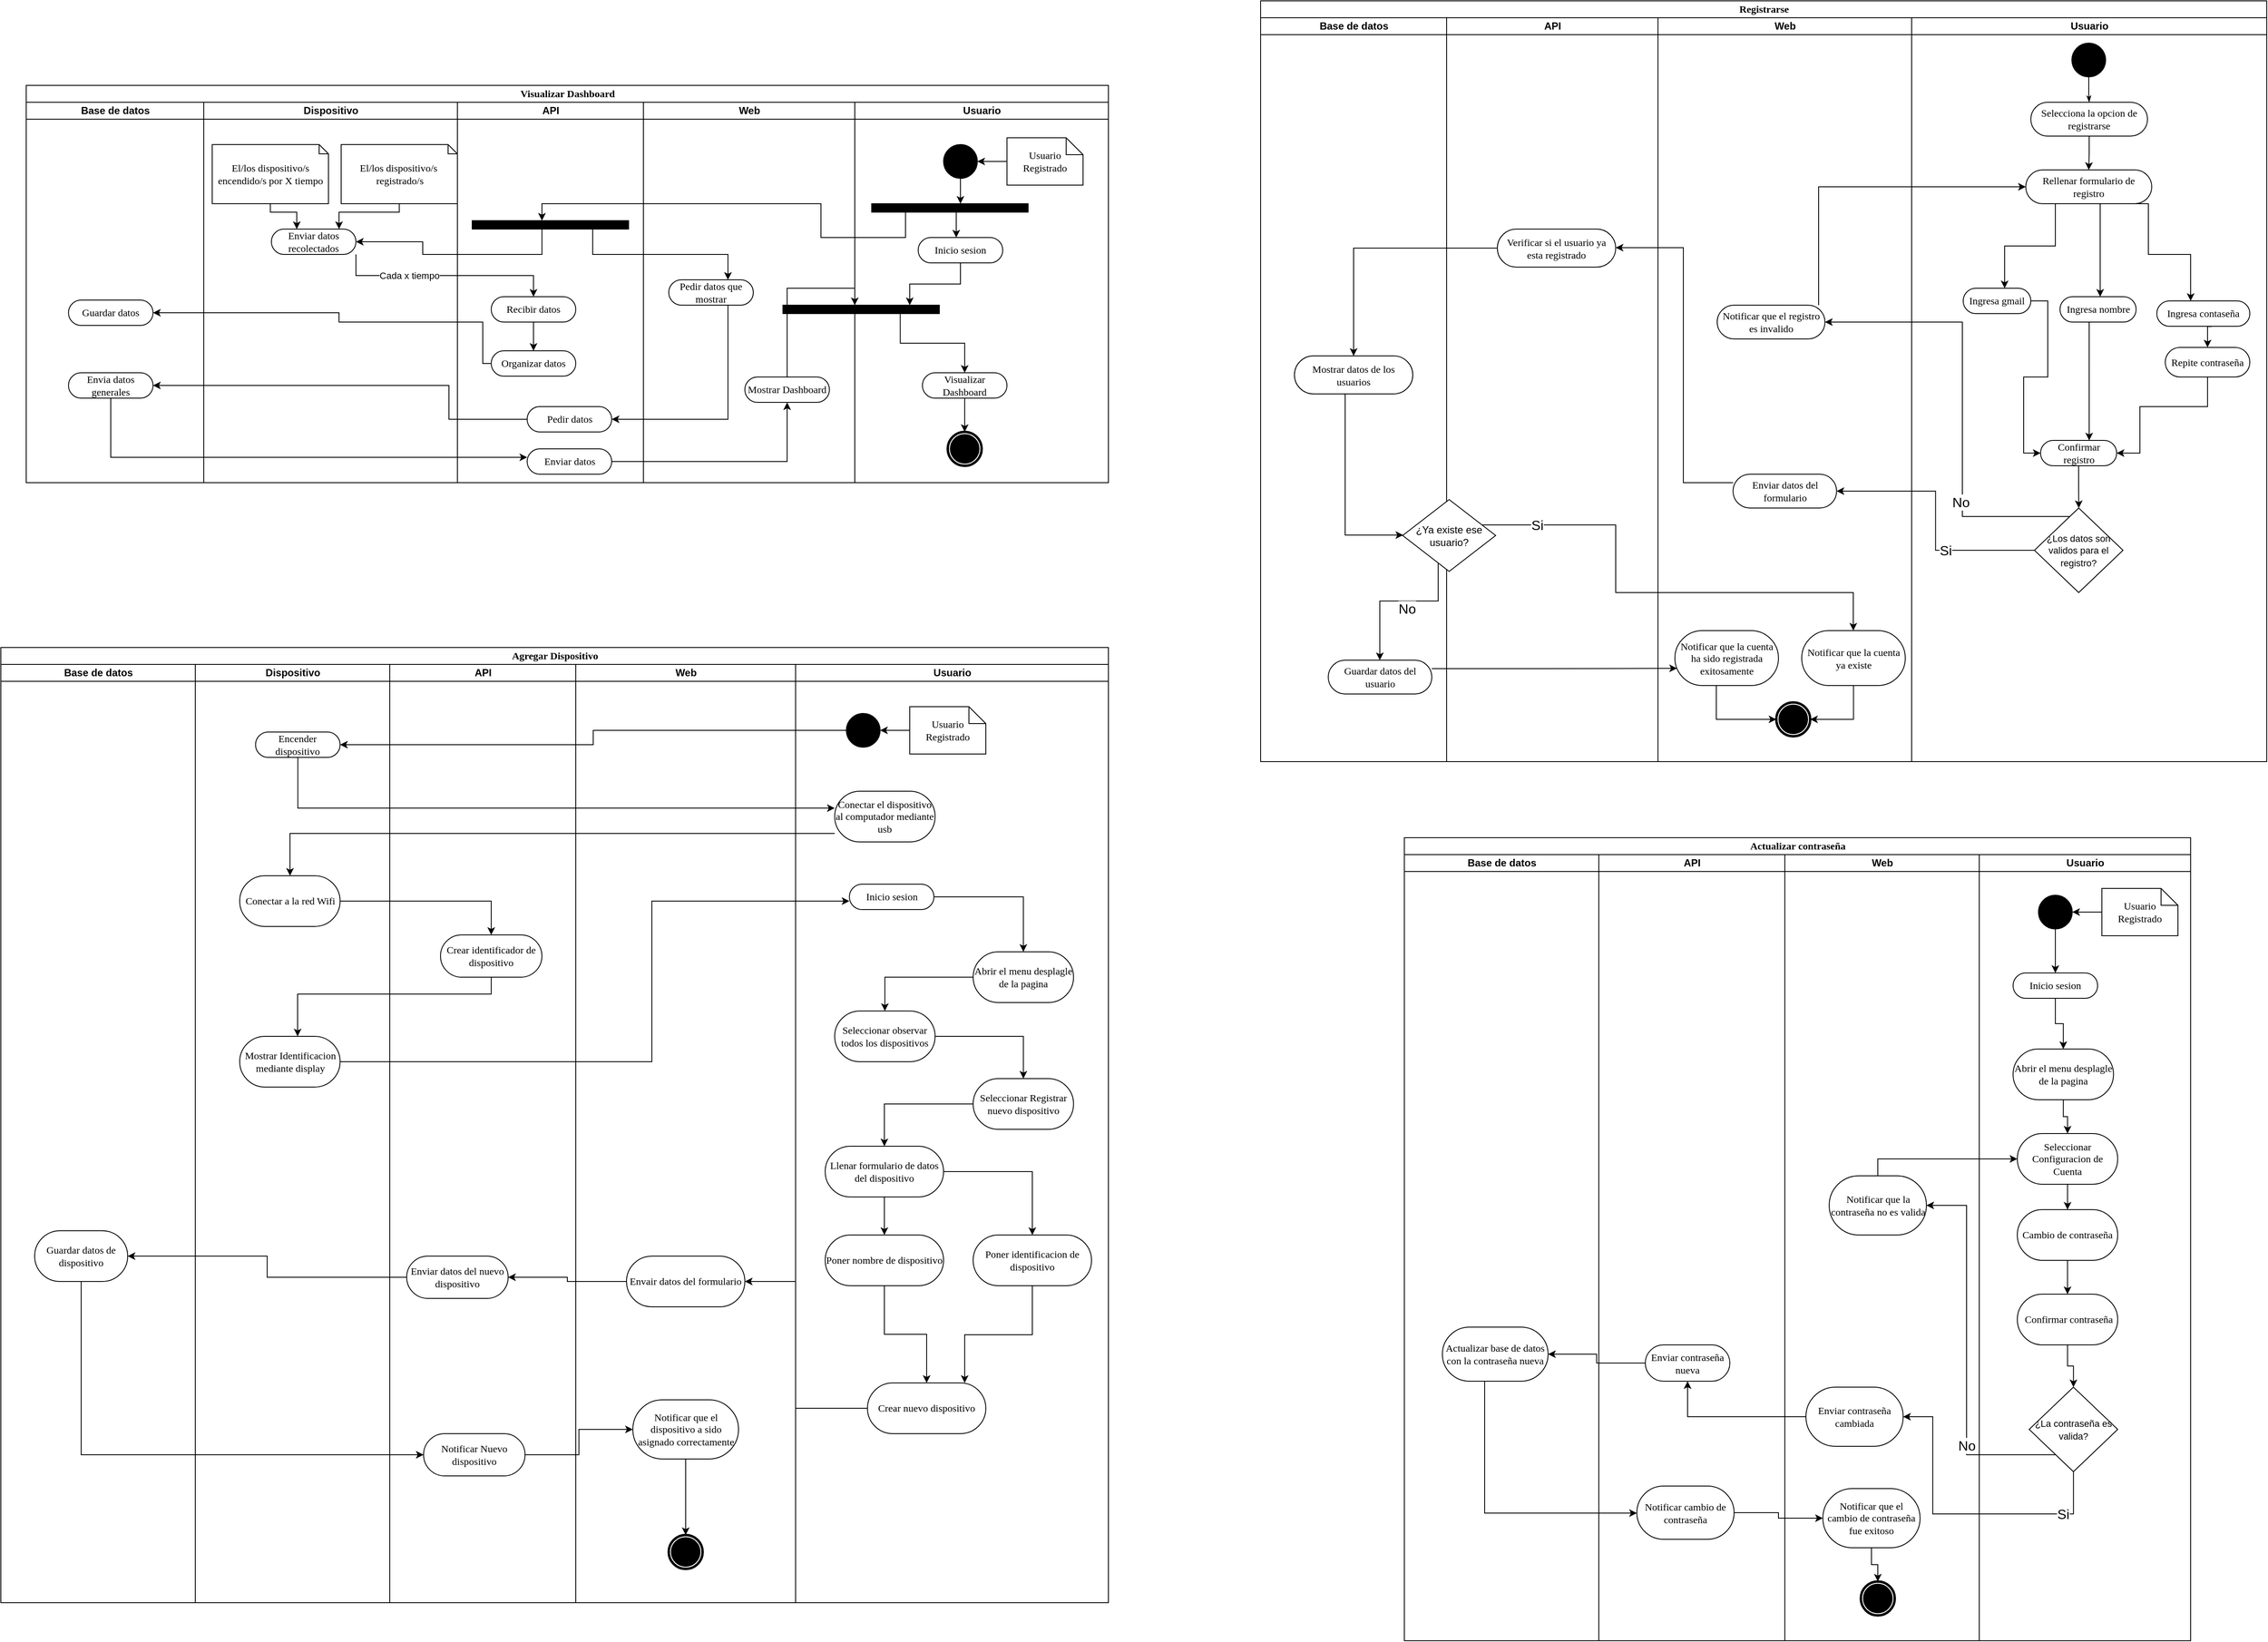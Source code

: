 <mxfile version="24.7.17">
  <diagram name="Page-1" id="0783ab3e-0a74-02c8-0abd-f7b4e66b4bec">
    <mxGraphModel dx="4370" dy="2032" grid="1" gridSize="10" guides="1" tooltips="1" connect="1" arrows="1" fold="1" page="1" pageScale="1" pageWidth="850" pageHeight="1100" background="none" math="0" shadow="0">
      <root>
        <mxCell id="0" />
        <mxCell id="1" parent="0" />
        <mxCell id="1c1d494c118603dd-1" value="Registrarse" style="swimlane;html=1;childLayout=stackLayout;startSize=20;rounded=0;shadow=0;comic=0;labelBackgroundColor=none;strokeWidth=1;fontFamily=Verdana;fontSize=12;align=center;" parent="1" vertex="1">
          <mxGeometry x="1090" y="60" width="1190" height="900" as="geometry" />
        </mxCell>
        <mxCell id="1c1d494c118603dd-3" value="Base de datos" style="swimlane;html=1;startSize=20;" parent="1c1d494c118603dd-1" vertex="1">
          <mxGeometry y="20" width="220" height="880" as="geometry" />
        </mxCell>
        <mxCell id="29qD2QvMl3Nega16LxBb-253" value="Mostrar datos de los usuarios" style="rounded=1;whiteSpace=wrap;html=1;shadow=0;comic=0;labelBackgroundColor=none;strokeWidth=1;fontFamily=Verdana;fontSize=12;align=center;arcSize=50;" parent="1c1d494c118603dd-3" vertex="1">
          <mxGeometry x="40" y="400" width="140" height="45" as="geometry" />
        </mxCell>
        <mxCell id="29qD2QvMl3Nega16LxBb-246" value="Guardar datos del usuario" style="rounded=1;whiteSpace=wrap;html=1;shadow=0;comic=0;labelBackgroundColor=none;strokeWidth=1;fontFamily=Verdana;fontSize=12;align=center;arcSize=50;" parent="1c1d494c118603dd-3" vertex="1">
          <mxGeometry x="80" y="760" width="122.5" height="40" as="geometry" />
        </mxCell>
        <mxCell id="1c1d494c118603dd-4" value="API" style="swimlane;html=1;startSize=20;" parent="1c1d494c118603dd-1" vertex="1">
          <mxGeometry x="220" y="20" width="250" height="880" as="geometry" />
        </mxCell>
        <mxCell id="29qD2QvMl3Nega16LxBb-251" value="Verificar si el usuario ya esta registrado" style="rounded=1;whiteSpace=wrap;html=1;shadow=0;comic=0;labelBackgroundColor=none;strokeWidth=1;fontFamily=Verdana;fontSize=12;align=center;arcSize=50;" parent="1c1d494c118603dd-4" vertex="1">
          <mxGeometry x="60" y="250" width="140" height="45" as="geometry" />
        </mxCell>
        <mxCell id="7HKzWQ70H74Iaa0e3sF2-1" value="Web" style="swimlane;html=1;startSize=20;" parent="1c1d494c118603dd-1" vertex="1">
          <mxGeometry x="470" y="20" width="300" height="880" as="geometry" />
        </mxCell>
        <mxCell id="29qD2QvMl3Nega16LxBb-219" value="Notificar que el registro es invalido" style="rounded=1;whiteSpace=wrap;html=1;shadow=0;comic=0;labelBackgroundColor=none;strokeWidth=1;fontFamily=Verdana;fontSize=12;align=center;arcSize=50;" parent="7HKzWQ70H74Iaa0e3sF2-1" vertex="1">
          <mxGeometry x="70" y="340" width="127.5" height="40" as="geometry" />
        </mxCell>
        <mxCell id="29qD2QvMl3Nega16LxBb-279" style="edgeStyle=orthogonalEdgeStyle;rounded=0;orthogonalLoop=1;jettySize=auto;html=1;" parent="7HKzWQ70H74Iaa0e3sF2-1" source="29qD2QvMl3Nega16LxBb-249" target="60571a20871a0731-5" edge="1">
          <mxGeometry relative="1" as="geometry">
            <Array as="points">
              <mxPoint x="69" y="830" />
            </Array>
          </mxGeometry>
        </mxCell>
        <mxCell id="29qD2QvMl3Nega16LxBb-249" value="Notificar que la cuenta ha sido registrada exitosamente" style="rounded=1;whiteSpace=wrap;html=1;shadow=0;comic=0;labelBackgroundColor=none;strokeWidth=1;fontFamily=Verdana;fontSize=12;align=center;arcSize=50;" parent="7HKzWQ70H74Iaa0e3sF2-1" vertex="1">
          <mxGeometry x="20" y="725" width="122.5" height="65" as="geometry" />
        </mxCell>
        <mxCell id="60571a20871a0731-5" value="" style="shape=mxgraph.bpmn.shape;html=1;verticalLabelPosition=bottom;labelBackgroundColor=#ffffff;verticalAlign=top;perimeter=ellipsePerimeter;outline=end;symbol=terminate;rounded=0;shadow=0;comic=0;strokeWidth=1;fontFamily=Verdana;fontSize=12;align=center;" parent="7HKzWQ70H74Iaa0e3sF2-1" vertex="1">
          <mxGeometry x="140" y="810" width="40" height="40" as="geometry" />
        </mxCell>
        <mxCell id="29qD2QvMl3Nega16LxBb-274" style="edgeStyle=orthogonalEdgeStyle;rounded=0;orthogonalLoop=1;jettySize=auto;html=1;entryX=1;entryY=0.5;entryDx=0;entryDy=0;" parent="7HKzWQ70H74Iaa0e3sF2-1" source="29qD2QvMl3Nega16LxBb-254" target="60571a20871a0731-5" edge="1">
          <mxGeometry relative="1" as="geometry" />
        </mxCell>
        <mxCell id="29qD2QvMl3Nega16LxBb-254" value="Notificar que la cuenta ya existe" style="rounded=1;whiteSpace=wrap;html=1;shadow=0;comic=0;labelBackgroundColor=none;strokeWidth=1;fontFamily=Verdana;fontSize=12;align=center;arcSize=50;" parent="7HKzWQ70H74Iaa0e3sF2-1" vertex="1">
          <mxGeometry x="170" y="725" width="122.5" height="65" as="geometry" />
        </mxCell>
        <mxCell id="29qD2QvMl3Nega16LxBb-245" value="Enviar datos del formulario" style="rounded=1;whiteSpace=wrap;html=1;shadow=0;comic=0;labelBackgroundColor=none;strokeWidth=1;fontFamily=Verdana;fontSize=12;align=center;arcSize=50;" parent="7HKzWQ70H74Iaa0e3sF2-1" vertex="1">
          <mxGeometry x="88.75" y="540" width="122.5" height="40" as="geometry" />
        </mxCell>
        <mxCell id="7HKzWQ70H74Iaa0e3sF2-30" value="Usuario" style="swimlane;html=1;startSize=20;" parent="1c1d494c118603dd-1" vertex="1">
          <mxGeometry x="770" y="20" width="420" height="880" as="geometry">
            <mxRectangle x="750" y="20" width="40" height="630" as="alternateBounds" />
          </mxGeometry>
        </mxCell>
        <mxCell id="7HKzWQ70H74Iaa0e3sF2-31" style="edgeStyle=orthogonalEdgeStyle;rounded=0;html=1;labelBackgroundColor=none;startArrow=none;startFill=0;startSize=5;endArrow=classicThin;endFill=1;endSize=5;jettySize=auto;orthogonalLoop=1;strokeWidth=1;fontFamily=Verdana;fontSize=12" parent="7HKzWQ70H74Iaa0e3sF2-30" source="7HKzWQ70H74Iaa0e3sF2-32" target="7HKzWQ70H74Iaa0e3sF2-33" edge="1">
          <mxGeometry relative="1" as="geometry" />
        </mxCell>
        <mxCell id="7HKzWQ70H74Iaa0e3sF2-32" value="" style="ellipse;whiteSpace=wrap;html=1;rounded=0;shadow=0;comic=0;labelBackgroundColor=none;strokeWidth=1;fillColor=#000000;fontFamily=Verdana;fontSize=12;align=center;" parent="7HKzWQ70H74Iaa0e3sF2-30" vertex="1">
          <mxGeometry x="189.5" y="30" width="40" height="40" as="geometry" />
        </mxCell>
        <mxCell id="29qD2QvMl3Nega16LxBb-248" style="edgeStyle=orthogonalEdgeStyle;rounded=0;orthogonalLoop=1;jettySize=auto;html=1;" parent="7HKzWQ70H74Iaa0e3sF2-30" source="7HKzWQ70H74Iaa0e3sF2-33" target="29qD2QvMl3Nega16LxBb-247" edge="1">
          <mxGeometry relative="1" as="geometry" />
        </mxCell>
        <mxCell id="7HKzWQ70H74Iaa0e3sF2-33" value="Selecciona la opcion de registrarse" style="rounded=1;whiteSpace=wrap;html=1;shadow=0;comic=0;labelBackgroundColor=none;strokeWidth=1;fontFamily=Verdana;fontSize=12;align=center;arcSize=50;" parent="7HKzWQ70H74Iaa0e3sF2-30" vertex="1">
          <mxGeometry x="141" y="100" width="138" height="40" as="geometry" />
        </mxCell>
        <mxCell id="29qD2QvMl3Nega16LxBb-260" style="edgeStyle=orthogonalEdgeStyle;rounded=0;orthogonalLoop=1;jettySize=auto;html=1;entryX=0;entryY=0.5;entryDx=0;entryDy=0;" parent="7HKzWQ70H74Iaa0e3sF2-30" source="29qD2QvMl3Nega16LxBb-217" target="29qD2QvMl3Nega16LxBb-250" edge="1">
          <mxGeometry relative="1" as="geometry">
            <mxPoint x="151.25" y="460" as="targetPoint" />
          </mxGeometry>
        </mxCell>
        <mxCell id="29qD2QvMl3Nega16LxBb-217" value="Ingresa gmail" style="rounded=1;whiteSpace=wrap;html=1;shadow=0;comic=0;labelBackgroundColor=none;strokeWidth=1;fontFamily=Verdana;fontSize=12;align=center;arcSize=50;" parent="7HKzWQ70H74Iaa0e3sF2-30" vertex="1">
          <mxGeometry x="61" y="320" width="80" height="30" as="geometry" />
        </mxCell>
        <mxCell id="29qD2QvMl3Nega16LxBb-233" style="edgeStyle=orthogonalEdgeStyle;rounded=0;orthogonalLoop=1;jettySize=auto;html=1;exitX=0.573;exitY=0.98;exitDx=0;exitDy=0;exitPerimeter=0;" parent="7HKzWQ70H74Iaa0e3sF2-30" source="29qD2QvMl3Nega16LxBb-247" target="29qD2QvMl3Nega16LxBb-228" edge="1">
          <mxGeometry relative="1" as="geometry">
            <Array as="points">
              <mxPoint x="223" y="219" />
            </Array>
            <mxPoint x="223.053" y="270" as="sourcePoint" />
          </mxGeometry>
        </mxCell>
        <mxCell id="29qD2QvMl3Nega16LxBb-235" style="edgeStyle=orthogonalEdgeStyle;rounded=0;orthogonalLoop=1;jettySize=auto;html=1;exitX=0.75;exitY=1;exitDx=0;exitDy=0;" parent="7HKzWQ70H74Iaa0e3sF2-30" source="29qD2QvMl3Nega16LxBb-247" target="29qD2QvMl3Nega16LxBb-229" edge="1">
          <mxGeometry relative="1" as="geometry">
            <mxPoint x="373.0" y="390" as="targetPoint" />
            <Array as="points">
              <mxPoint x="280" y="220" />
              <mxPoint x="280" y="280" />
              <mxPoint x="330" y="280" />
            </Array>
            <mxPoint x="300" y="270" as="sourcePoint" />
          </mxGeometry>
        </mxCell>
        <mxCell id="29qD2QvMl3Nega16LxBb-238" style="edgeStyle=orthogonalEdgeStyle;rounded=0;orthogonalLoop=1;jettySize=auto;html=1;exitX=0.25;exitY=1;exitDx=0;exitDy=0;" parent="7HKzWQ70H74Iaa0e3sF2-30" source="29qD2QvMl3Nega16LxBb-247" target="29qD2QvMl3Nega16LxBb-217" edge="1">
          <mxGeometry relative="1" as="geometry">
            <mxPoint x="80" y="380" as="targetPoint" />
            <Array as="points">
              <mxPoint x="170" y="220" />
              <mxPoint x="170" y="270" />
              <mxPoint x="110" y="270" />
            </Array>
            <mxPoint x="140" y="270" as="sourcePoint" />
          </mxGeometry>
        </mxCell>
        <mxCell id="29qD2QvMl3Nega16LxBb-228" value="Ingresa nombre" style="rounded=1;whiteSpace=wrap;html=1;shadow=0;comic=0;labelBackgroundColor=none;strokeWidth=1;fontFamily=Verdana;fontSize=12;align=center;arcSize=50;" parent="7HKzWQ70H74Iaa0e3sF2-30" vertex="1">
          <mxGeometry x="175.5" y="330" width="90" height="30" as="geometry" />
        </mxCell>
        <mxCell id="29qD2QvMl3Nega16LxBb-236" style="edgeStyle=orthogonalEdgeStyle;rounded=0;orthogonalLoop=1;jettySize=auto;html=1;exitX=0.59;exitY=1.01;exitDx=0;exitDy=0;exitPerimeter=0;" parent="7HKzWQ70H74Iaa0e3sF2-30" source="29qD2QvMl3Nega16LxBb-229" target="29qD2QvMl3Nega16LxBb-232" edge="1">
          <mxGeometry relative="1" as="geometry">
            <mxPoint x="386" y="413" as="sourcePoint" />
            <Array as="points">
              <mxPoint x="350" y="365" />
            </Array>
          </mxGeometry>
        </mxCell>
        <mxCell id="29qD2QvMl3Nega16LxBb-229" value="Ingresa contaseña" style="rounded=1;whiteSpace=wrap;html=1;shadow=0;comic=0;labelBackgroundColor=none;strokeWidth=1;fontFamily=Verdana;fontSize=12;align=center;arcSize=50;" parent="7HKzWQ70H74Iaa0e3sF2-30" vertex="1">
          <mxGeometry x="290" y="335" width="110" height="30" as="geometry" />
        </mxCell>
        <mxCell id="29qD2QvMl3Nega16LxBb-232" value="Repite contraseña" style="rounded=1;whiteSpace=wrap;html=1;shadow=0;comic=0;labelBackgroundColor=none;strokeWidth=1;fontFamily=Verdana;fontSize=12;align=center;arcSize=50;" parent="7HKzWQ70H74Iaa0e3sF2-30" vertex="1">
          <mxGeometry x="300" y="390" width="100" height="35" as="geometry" />
        </mxCell>
        <mxCell id="29qD2QvMl3Nega16LxBb-247" value="Rellenar formulario de registro" style="rounded=1;whiteSpace=wrap;html=1;shadow=0;comic=0;labelBackgroundColor=none;strokeWidth=1;fontFamily=Verdana;fontSize=12;align=center;arcSize=50;" parent="7HKzWQ70H74Iaa0e3sF2-30" vertex="1">
          <mxGeometry x="135" y="180" width="149" height="40" as="geometry" />
        </mxCell>
        <mxCell id="29qD2QvMl3Nega16LxBb-262" style="edgeStyle=orthogonalEdgeStyle;rounded=0;orthogonalLoop=1;jettySize=auto;html=1;" parent="7HKzWQ70H74Iaa0e3sF2-30" source="29qD2QvMl3Nega16LxBb-250" target="29qD2QvMl3Nega16LxBb-256" edge="1">
          <mxGeometry relative="1" as="geometry" />
        </mxCell>
        <mxCell id="29qD2QvMl3Nega16LxBb-250" value="Confirmar registro" style="rounded=1;whiteSpace=wrap;html=1;shadow=0;comic=0;labelBackgroundColor=none;strokeWidth=1;fontFamily=Verdana;fontSize=12;align=center;arcSize=50;" parent="7HKzWQ70H74Iaa0e3sF2-30" vertex="1">
          <mxGeometry x="152.5" y="500" width="90" height="30" as="geometry" />
        </mxCell>
        <mxCell id="29qD2QvMl3Nega16LxBb-256" value="&lt;font style=&quot;font-size: 11px;&quot;&gt;¿Los datos son validos para el registro?&lt;/font&gt;" style="rhombus;whiteSpace=wrap;html=1;align=center;" parent="7HKzWQ70H74Iaa0e3sF2-30" vertex="1">
          <mxGeometry x="145.25" y="580" width="104.75" height="100" as="geometry" />
        </mxCell>
        <mxCell id="29qD2QvMl3Nega16LxBb-258" style="edgeStyle=orthogonalEdgeStyle;rounded=0;orthogonalLoop=1;jettySize=auto;html=1;entryX=0.639;entryY=0;entryDx=0;entryDy=0;entryPerimeter=0;" parent="7HKzWQ70H74Iaa0e3sF2-30" source="29qD2QvMl3Nega16LxBb-228" target="29qD2QvMl3Nega16LxBb-250" edge="1">
          <mxGeometry relative="1" as="geometry">
            <mxPoint x="220.526" y="460" as="targetPoint" />
            <Array as="points">
              <mxPoint x="210" y="390" />
              <mxPoint x="210" y="390" />
            </Array>
          </mxGeometry>
        </mxCell>
        <mxCell id="29qD2QvMl3Nega16LxBb-259" style="edgeStyle=orthogonalEdgeStyle;rounded=0;orthogonalLoop=1;jettySize=auto;html=1;entryX=1;entryY=0.5;entryDx=0;entryDy=0;" parent="7HKzWQ70H74Iaa0e3sF2-30" source="29qD2QvMl3Nega16LxBb-232" target="29qD2QvMl3Nega16LxBb-250" edge="1">
          <mxGeometry relative="1" as="geometry">
            <Array as="points">
              <mxPoint x="350" y="460" />
              <mxPoint x="270" y="460" />
              <mxPoint x="270" y="515" />
            </Array>
            <mxPoint x="270" y="460" as="targetPoint" />
          </mxGeometry>
        </mxCell>
        <mxCell id="29qD2QvMl3Nega16LxBb-263" style="edgeStyle=orthogonalEdgeStyle;rounded=0;orthogonalLoop=1;jettySize=auto;html=1;entryX=1;entryY=0.5;entryDx=0;entryDy=0;" parent="1c1d494c118603dd-1" source="29qD2QvMl3Nega16LxBb-256" target="29qD2QvMl3Nega16LxBb-219" edge="1">
          <mxGeometry relative="1" as="geometry">
            <Array as="points">
              <mxPoint x="830" y="610" />
              <mxPoint x="830" y="380" />
            </Array>
          </mxGeometry>
        </mxCell>
        <mxCell id="1MVDxf54JgNe-HN3kASA-36" value="&lt;font style=&quot;font-size: 16px;&quot;&gt;No&lt;/font&gt;" style="edgeLabel;html=1;align=center;verticalAlign=middle;resizable=0;points=[];" parent="29qD2QvMl3Nega16LxBb-263" vertex="1" connectable="0">
          <mxGeometry x="-0.444" y="2" relative="1" as="geometry">
            <mxPoint as="offset" />
          </mxGeometry>
        </mxCell>
        <mxCell id="29qD2QvMl3Nega16LxBb-264" style="edgeStyle=orthogonalEdgeStyle;rounded=0;orthogonalLoop=1;jettySize=auto;html=1;" parent="1c1d494c118603dd-1" source="29qD2QvMl3Nega16LxBb-219" target="29qD2QvMl3Nega16LxBb-247" edge="1">
          <mxGeometry relative="1" as="geometry">
            <Array as="points">
              <mxPoint x="660" y="220" />
            </Array>
          </mxGeometry>
        </mxCell>
        <mxCell id="29qD2QvMl3Nega16LxBb-266" style="edgeStyle=orthogonalEdgeStyle;rounded=0;orthogonalLoop=1;jettySize=auto;html=1;" parent="1c1d494c118603dd-1" source="29qD2QvMl3Nega16LxBb-256" target="29qD2QvMl3Nega16LxBb-245" edge="1">
          <mxGeometry relative="1" as="geometry" />
        </mxCell>
        <mxCell id="29qD2QvMl3Nega16LxBb-267" value="&lt;font style=&quot;font-size: 16px;&quot;&gt;Si&lt;/font&gt;" style="edgeLabel;html=1;align=center;verticalAlign=middle;resizable=0;points=[];" parent="29qD2QvMl3Nega16LxBb-266" vertex="1" connectable="0">
          <mxGeometry x="-0.34" y="5" relative="1" as="geometry">
            <mxPoint x="-5" y="-5" as="offset" />
          </mxGeometry>
        </mxCell>
        <mxCell id="29qD2QvMl3Nega16LxBb-268" style="edgeStyle=orthogonalEdgeStyle;rounded=0;orthogonalLoop=1;jettySize=auto;html=1;" parent="1c1d494c118603dd-1" source="29qD2QvMl3Nega16LxBb-245" target="29qD2QvMl3Nega16LxBb-251" edge="1">
          <mxGeometry relative="1" as="geometry">
            <Array as="points">
              <mxPoint x="500" y="570" />
              <mxPoint x="500" y="292" />
            </Array>
          </mxGeometry>
        </mxCell>
        <mxCell id="29qD2QvMl3Nega16LxBb-269" style="edgeStyle=orthogonalEdgeStyle;rounded=0;orthogonalLoop=1;jettySize=auto;html=1;" parent="1c1d494c118603dd-1" source="29qD2QvMl3Nega16LxBb-251" target="29qD2QvMl3Nega16LxBb-253" edge="1">
          <mxGeometry relative="1" as="geometry" />
        </mxCell>
        <mxCell id="29qD2QvMl3Nega16LxBb-277" style="edgeStyle=orthogonalEdgeStyle;rounded=0;orthogonalLoop=1;jettySize=auto;html=1;entryX=0.02;entryY=0.687;entryDx=0;entryDy=0;entryPerimeter=0;" parent="1c1d494c118603dd-1" source="29qD2QvMl3Nega16LxBb-246" target="29qD2QvMl3Nega16LxBb-249" edge="1">
          <mxGeometry relative="1" as="geometry">
            <Array as="points">
              <mxPoint x="330" y="790" />
              <mxPoint x="330" y="790" />
            </Array>
          </mxGeometry>
        </mxCell>
        <mxCell id="qgMPv3SP54ZubkrI89RQ-8" value="Visualizar Dashboard" style="swimlane;html=1;childLayout=stackLayout;startSize=20;rounded=0;shadow=0;comic=0;labelBackgroundColor=none;strokeWidth=1;fontFamily=Verdana;fontSize=12;align=center;" parent="1" vertex="1">
          <mxGeometry x="-370" y="160" width="1280" height="470" as="geometry" />
        </mxCell>
        <mxCell id="qgMPv3SP54ZubkrI89RQ-9" value="Base de datos" style="swimlane;html=1;startSize=20;" parent="qgMPv3SP54ZubkrI89RQ-8" vertex="1">
          <mxGeometry y="20" width="210" height="450" as="geometry" />
        </mxCell>
        <mxCell id="OKTvD-fGKfTnypp5BjO2-22" value="Guardar datos" style="rounded=1;whiteSpace=wrap;html=1;shadow=0;comic=0;labelBackgroundColor=none;strokeWidth=1;fontFamily=Verdana;fontSize=12;align=center;arcSize=50;" parent="qgMPv3SP54ZubkrI89RQ-9" vertex="1">
          <mxGeometry x="50" y="234" width="100" height="30" as="geometry" />
        </mxCell>
        <mxCell id="OKTvD-fGKfTnypp5BjO2-29" value="Envia datos generales" style="rounded=1;whiteSpace=wrap;html=1;shadow=0;comic=0;labelBackgroundColor=none;strokeWidth=1;fontFamily=Verdana;fontSize=12;align=center;arcSize=50;" parent="qgMPv3SP54ZubkrI89RQ-9" vertex="1">
          <mxGeometry x="50" y="320" width="100" height="30" as="geometry" />
        </mxCell>
        <mxCell id="qgMPv3SP54ZubkrI89RQ-19" value="Dispositivo" style="swimlane;html=1;startSize=20;" parent="qgMPv3SP54ZubkrI89RQ-8" vertex="1">
          <mxGeometry x="210" y="20" width="300" height="450" as="geometry" />
        </mxCell>
        <mxCell id="OKTvD-fGKfTnypp5BjO2-18" style="edgeStyle=orthogonalEdgeStyle;rounded=0;orthogonalLoop=1;jettySize=auto;html=1;" parent="qgMPv3SP54ZubkrI89RQ-19" source="OKTvD-fGKfTnypp5BjO2-6" target="OKTvD-fGKfTnypp5BjO2-17" edge="1">
          <mxGeometry relative="1" as="geometry">
            <Array as="points">
              <mxPoint x="79" y="130" />
              <mxPoint x="110" y="130" />
            </Array>
          </mxGeometry>
        </mxCell>
        <mxCell id="OKTvD-fGKfTnypp5BjO2-6" value="El/los dispositivo/s encendido/s por X tiempo" style="shape=note;whiteSpace=wrap;html=1;rounded=0;shadow=0;comic=0;labelBackgroundColor=none;strokeWidth=1;fontFamily=Verdana;fontSize=12;align=center;size=11;" parent="qgMPv3SP54ZubkrI89RQ-19" vertex="1">
          <mxGeometry x="10" y="50" width="137.5" height="70" as="geometry" />
        </mxCell>
        <mxCell id="OKTvD-fGKfTnypp5BjO2-17" value="Enviar datos recolectados" style="rounded=1;whiteSpace=wrap;html=1;shadow=0;comic=0;labelBackgroundColor=none;strokeWidth=1;fontFamily=Verdana;fontSize=12;align=center;arcSize=50;" parent="qgMPv3SP54ZubkrI89RQ-19" vertex="1">
          <mxGeometry x="80" y="150" width="100" height="30" as="geometry" />
        </mxCell>
        <mxCell id="OKTvD-fGKfTnypp5BjO2-20" style="edgeStyle=orthogonalEdgeStyle;rounded=0;orthogonalLoop=1;jettySize=auto;html=1;" parent="qgMPv3SP54ZubkrI89RQ-19" source="OKTvD-fGKfTnypp5BjO2-19" target="OKTvD-fGKfTnypp5BjO2-17" edge="1">
          <mxGeometry relative="1" as="geometry">
            <Array as="points">
              <mxPoint x="231" y="130" />
              <mxPoint x="160" y="130" />
            </Array>
          </mxGeometry>
        </mxCell>
        <mxCell id="OKTvD-fGKfTnypp5BjO2-19" value="El/los dispositivo/s&amp;nbsp; registrado/s" style="shape=note;whiteSpace=wrap;html=1;rounded=0;shadow=0;comic=0;labelBackgroundColor=none;strokeWidth=1;fontFamily=Verdana;fontSize=12;align=center;size=11;" parent="qgMPv3SP54ZubkrI89RQ-19" vertex="1">
          <mxGeometry x="162.5" y="50" width="137.5" height="70" as="geometry" />
        </mxCell>
        <mxCell id="qgMPv3SP54ZubkrI89RQ-43" value="API" style="swimlane;html=1;startSize=20;" parent="qgMPv3SP54ZubkrI89RQ-8" vertex="1">
          <mxGeometry x="510" y="20" width="220" height="450" as="geometry" />
        </mxCell>
        <mxCell id="OKTvD-fGKfTnypp5BjO2-26" style="edgeStyle=orthogonalEdgeStyle;rounded=0;orthogonalLoop=1;jettySize=auto;html=1;" parent="qgMPv3SP54ZubkrI89RQ-43" source="1MVDxf54JgNe-HN3kASA-5" target="OKTvD-fGKfTnypp5BjO2-25" edge="1">
          <mxGeometry relative="1" as="geometry">
            <mxPoint x="90" y="250" as="sourcePoint" />
            <Array as="points" />
          </mxGeometry>
        </mxCell>
        <mxCell id="OKTvD-fGKfTnypp5BjO2-25" value="Organizar datos" style="rounded=1;whiteSpace=wrap;html=1;shadow=0;comic=0;labelBackgroundColor=none;strokeWidth=1;fontFamily=Verdana;fontSize=12;align=center;arcSize=50;" parent="qgMPv3SP54ZubkrI89RQ-43" vertex="1">
          <mxGeometry x="40" y="294" width="100" height="30" as="geometry" />
        </mxCell>
        <mxCell id="1MVDxf54JgNe-HN3kASA-5" value="Recibir datos" style="rounded=1;whiteSpace=wrap;html=1;shadow=0;comic=0;labelBackgroundColor=none;strokeWidth=1;fontFamily=Verdana;fontSize=12;align=center;arcSize=50;" parent="qgMPv3SP54ZubkrI89RQ-43" vertex="1">
          <mxGeometry x="40" y="230" width="100" height="30" as="geometry" />
        </mxCell>
        <mxCell id="OKTvD-fGKfTnypp5BjO2-16" style="edgeStyle=orthogonalEdgeStyle;rounded=0;orthogonalLoop=1;jettySize=auto;html=1;" parent="qgMPv3SP54ZubkrI89RQ-43" target="1MVDxf54JgNe-HN3kASA-10" edge="1">
          <mxGeometry relative="1" as="geometry">
            <mxPoint x="100" y="160" as="targetPoint" />
            <Array as="points">
              <mxPoint x="530" y="130" />
              <mxPoint x="530" y="160" />
              <mxPoint x="430" y="160" />
              <mxPoint x="430" y="120" />
              <mxPoint x="100" y="120" />
            </Array>
            <mxPoint x="552.6" y="130" as="sourcePoint" />
          </mxGeometry>
        </mxCell>
        <mxCell id="1MVDxf54JgNe-HN3kASA-10" value="" style="whiteSpace=wrap;html=1;rounded=0;shadow=0;comic=0;labelBackgroundColor=none;strokeWidth=1;fillColor=#000000;fontFamily=Verdana;fontSize=12;align=center;rotation=0;" parent="qgMPv3SP54ZubkrI89RQ-43" vertex="1">
          <mxGeometry x="17.5" y="140" width="185" height="10" as="geometry" />
        </mxCell>
        <mxCell id="1MVDxf54JgNe-HN3kASA-13" value="Pedir datos" style="rounded=1;whiteSpace=wrap;html=1;shadow=0;comic=0;labelBackgroundColor=none;strokeWidth=1;fontFamily=Verdana;fontSize=12;align=center;arcSize=50;" parent="qgMPv3SP54ZubkrI89RQ-43" vertex="1">
          <mxGeometry x="82.5" y="360" width="100" height="30" as="geometry" />
        </mxCell>
        <mxCell id="1MVDxf54JgNe-HN3kASA-23" value="Enviar datos" style="rounded=1;whiteSpace=wrap;html=1;shadow=0;comic=0;labelBackgroundColor=none;strokeWidth=1;fontFamily=Verdana;fontSize=12;align=center;arcSize=50;" parent="qgMPv3SP54ZubkrI89RQ-43" vertex="1">
          <mxGeometry x="82.5" y="410" width="100" height="30" as="geometry" />
        </mxCell>
        <mxCell id="OKTvD-fGKfTnypp5BjO2-23" style="edgeStyle=orthogonalEdgeStyle;rounded=0;orthogonalLoop=1;jettySize=auto;html=1;" parent="qgMPv3SP54ZubkrI89RQ-8" source="OKTvD-fGKfTnypp5BjO2-17" target="1MVDxf54JgNe-HN3kASA-5" edge="1">
          <mxGeometry relative="1" as="geometry">
            <Array as="points">
              <mxPoint x="390" y="225" />
              <mxPoint x="600" y="225" />
            </Array>
            <mxPoint x="600" y="240" as="targetPoint" />
          </mxGeometry>
        </mxCell>
        <mxCell id="OKTvD-fGKfTnypp5BjO2-24" value="Cada x tiempo" style="edgeLabel;html=1;align=center;verticalAlign=middle;resizable=0;points=[];" parent="OKTvD-fGKfTnypp5BjO2-23" vertex="1" connectable="0">
          <mxGeometry x="-0.323" y="-4" relative="1" as="geometry">
            <mxPoint y="-4" as="offset" />
          </mxGeometry>
        </mxCell>
        <mxCell id="OKTvD-fGKfTnypp5BjO2-27" style="edgeStyle=orthogonalEdgeStyle;rounded=0;orthogonalLoop=1;jettySize=auto;html=1;entryX=1;entryY=0.5;entryDx=0;entryDy=0;" parent="qgMPv3SP54ZubkrI89RQ-8" source="OKTvD-fGKfTnypp5BjO2-25" target="OKTvD-fGKfTnypp5BjO2-22" edge="1">
          <mxGeometry relative="1" as="geometry">
            <Array as="points">
              <mxPoint x="540" y="329" />
              <mxPoint x="540" y="280" />
              <mxPoint x="370" y="280" />
              <mxPoint x="370" y="269" />
            </Array>
            <mxPoint x="540" y="285" as="sourcePoint" />
          </mxGeometry>
        </mxCell>
        <mxCell id="qgMPv3SP54ZubkrI89RQ-73" value="Web" style="swimlane;html=1;startSize=20;" parent="qgMPv3SP54ZubkrI89RQ-8" vertex="1">
          <mxGeometry x="730" y="20" width="250" height="450" as="geometry" />
        </mxCell>
        <mxCell id="1MVDxf54JgNe-HN3kASA-6" value="Mostrar Dashboard" style="rounded=1;whiteSpace=wrap;html=1;shadow=0;comic=0;labelBackgroundColor=none;strokeWidth=1;fontFamily=Verdana;fontSize=12;align=center;arcSize=50;" parent="qgMPv3SP54ZubkrI89RQ-73" vertex="1">
          <mxGeometry x="120" y="325" width="100" height="30" as="geometry" />
        </mxCell>
        <mxCell id="1MVDxf54JgNe-HN3kASA-20" value="Pedir datos que mostrar" style="rounded=1;whiteSpace=wrap;html=1;shadow=0;comic=0;labelBackgroundColor=none;strokeWidth=1;fontFamily=Verdana;fontSize=12;align=center;arcSize=50;" parent="qgMPv3SP54ZubkrI89RQ-73" vertex="1">
          <mxGeometry x="30" y="210" width="100" height="30" as="geometry" />
        </mxCell>
        <mxCell id="qgMPv3SP54ZubkrI89RQ-90" value="Usuario" style="swimlane;html=1;startSize=20;" parent="qgMPv3SP54ZubkrI89RQ-8" vertex="1">
          <mxGeometry x="980" y="20" width="300" height="450" as="geometry" />
        </mxCell>
        <mxCell id="OKTvD-fGKfTnypp5BjO2-10" style="edgeStyle=orthogonalEdgeStyle;rounded=0;orthogonalLoop=1;jettySize=auto;html=1;" parent="qgMPv3SP54ZubkrI89RQ-90" source="OKTvD-fGKfTnypp5BjO2-4" target="OKTvD-fGKfTnypp5BjO2-14" edge="1">
          <mxGeometry relative="1" as="geometry">
            <Array as="points">
              <mxPoint x="125" y="120" />
              <mxPoint x="125" y="120" />
            </Array>
          </mxGeometry>
        </mxCell>
        <mxCell id="OKTvD-fGKfTnypp5BjO2-4" value="" style="ellipse;whiteSpace=wrap;html=1;rounded=0;shadow=0;comic=0;labelBackgroundColor=none;strokeWidth=1;fillColor=#000000;fontFamily=Verdana;fontSize=12;align=center;" parent="qgMPv3SP54ZubkrI89RQ-90" vertex="1">
          <mxGeometry x="105" y="50" width="40" height="40" as="geometry" />
        </mxCell>
        <mxCell id="OKTvD-fGKfTnypp5BjO2-8" style="edgeStyle=orthogonalEdgeStyle;rounded=0;orthogonalLoop=1;jettySize=auto;html=1;" parent="qgMPv3SP54ZubkrI89RQ-90" source="OKTvD-fGKfTnypp5BjO2-7" target="OKTvD-fGKfTnypp5BjO2-4" edge="1">
          <mxGeometry relative="1" as="geometry" />
        </mxCell>
        <mxCell id="OKTvD-fGKfTnypp5BjO2-7" value="Usuario Registrado" style="shape=note;whiteSpace=wrap;html=1;rounded=0;shadow=0;comic=0;labelBackgroundColor=none;strokeWidth=1;fontFamily=Verdana;fontSize=12;align=center;size=20;" parent="qgMPv3SP54ZubkrI89RQ-90" vertex="1">
          <mxGeometry x="180" y="42" width="90" height="56" as="geometry" />
        </mxCell>
        <mxCell id="OKTvD-fGKfTnypp5BjO2-12" value="" style="edgeStyle=orthogonalEdgeStyle;rounded=0;orthogonalLoop=1;jettySize=auto;html=1;exitX=0.75;exitY=1;exitDx=0;exitDy=0;" parent="qgMPv3SP54ZubkrI89RQ-90" source="OKTvD-fGKfTnypp5BjO2-30" target="OKTvD-fGKfTnypp5BjO2-13" edge="1">
          <mxGeometry relative="1" as="geometry">
            <mxPoint x="125" y="225" as="targetPoint" />
          </mxGeometry>
        </mxCell>
        <mxCell id="OKTvD-fGKfTnypp5BjO2-9" value="Inicio sesion" style="rounded=1;whiteSpace=wrap;html=1;shadow=0;comic=0;labelBackgroundColor=none;strokeWidth=1;fontFamily=Verdana;fontSize=12;align=center;arcSize=50;" parent="qgMPv3SP54ZubkrI89RQ-90" vertex="1">
          <mxGeometry x="75" y="160" width="100" height="30" as="geometry" />
        </mxCell>
        <mxCell id="1MVDxf54JgNe-HN3kASA-34" style="edgeStyle=orthogonalEdgeStyle;rounded=0;orthogonalLoop=1;jettySize=auto;html=1;" parent="qgMPv3SP54ZubkrI89RQ-90" source="OKTvD-fGKfTnypp5BjO2-13" target="1MVDxf54JgNe-HN3kASA-33" edge="1">
          <mxGeometry relative="1" as="geometry" />
        </mxCell>
        <mxCell id="OKTvD-fGKfTnypp5BjO2-13" value="Visualizar Dashboard" style="rounded=1;whiteSpace=wrap;html=1;shadow=0;comic=0;labelBackgroundColor=none;strokeWidth=1;fontFamily=Verdana;fontSize=12;align=center;arcSize=50;" parent="qgMPv3SP54ZubkrI89RQ-90" vertex="1">
          <mxGeometry x="80" y="320" width="100" height="30" as="geometry" />
        </mxCell>
        <mxCell id="OKTvD-fGKfTnypp5BjO2-15" style="edgeStyle=orthogonalEdgeStyle;rounded=0;orthogonalLoop=1;jettySize=auto;html=1;" parent="qgMPv3SP54ZubkrI89RQ-90" source="OKTvD-fGKfTnypp5BjO2-14" target="OKTvD-fGKfTnypp5BjO2-9" edge="1">
          <mxGeometry relative="1" as="geometry">
            <Array as="points">
              <mxPoint x="120" y="140" />
              <mxPoint x="120" y="140" />
            </Array>
          </mxGeometry>
        </mxCell>
        <mxCell id="OKTvD-fGKfTnypp5BjO2-14" value="" style="whiteSpace=wrap;html=1;rounded=0;shadow=0;comic=0;labelBackgroundColor=none;strokeWidth=1;fillColor=#000000;fontFamily=Verdana;fontSize=12;align=center;rotation=0;" parent="qgMPv3SP54ZubkrI89RQ-90" vertex="1">
          <mxGeometry x="20" y="120" width="185" height="10" as="geometry" />
        </mxCell>
        <mxCell id="OKTvD-fGKfTnypp5BjO2-30" value="" style="whiteSpace=wrap;html=1;rounded=0;shadow=0;comic=0;labelBackgroundColor=none;strokeWidth=1;fillColor=#000000;fontFamily=Verdana;fontSize=12;align=center;rotation=0;" parent="qgMPv3SP54ZubkrI89RQ-90" vertex="1">
          <mxGeometry x="-85" y="240" width="185" height="10" as="geometry" />
        </mxCell>
        <mxCell id="OKTvD-fGKfTnypp5BjO2-34" style="edgeStyle=orthogonalEdgeStyle;rounded=0;orthogonalLoop=1;jettySize=auto;html=1;" parent="qgMPv3SP54ZubkrI89RQ-90" source="OKTvD-fGKfTnypp5BjO2-9" target="OKTvD-fGKfTnypp5BjO2-30" edge="1">
          <mxGeometry relative="1" as="geometry">
            <Array as="points">
              <mxPoint x="125" y="215" />
              <mxPoint x="65" y="215" />
            </Array>
          </mxGeometry>
        </mxCell>
        <mxCell id="1MVDxf54JgNe-HN3kASA-33" value="" style="shape=mxgraph.bpmn.shape;html=1;verticalLabelPosition=bottom;labelBackgroundColor=#ffffff;verticalAlign=top;perimeter=ellipsePerimeter;outline=end;symbol=terminate;rounded=0;shadow=0;comic=0;strokeWidth=1;fontFamily=Verdana;fontSize=12;align=center;" parent="qgMPv3SP54ZubkrI89RQ-90" vertex="1">
          <mxGeometry x="110" y="390" width="40" height="40" as="geometry" />
        </mxCell>
        <mxCell id="1MVDxf54JgNe-HN3kASA-11" style="edgeStyle=orthogonalEdgeStyle;rounded=0;orthogonalLoop=1;jettySize=auto;html=1;" parent="qgMPv3SP54ZubkrI89RQ-8" source="1MVDxf54JgNe-HN3kASA-10" target="OKTvD-fGKfTnypp5BjO2-17" edge="1">
          <mxGeometry relative="1" as="geometry">
            <Array as="points">
              <mxPoint x="610" y="200" />
              <mxPoint x="469" y="200" />
              <mxPoint x="469" y="185" />
            </Array>
          </mxGeometry>
        </mxCell>
        <mxCell id="1MVDxf54JgNe-HN3kASA-16" style="edgeStyle=orthogonalEdgeStyle;rounded=0;orthogonalLoop=1;jettySize=auto;html=1;" parent="qgMPv3SP54ZubkrI89RQ-8" source="1MVDxf54JgNe-HN3kASA-6" target="OKTvD-fGKfTnypp5BjO2-30" edge="1">
          <mxGeometry relative="1" as="geometry">
            <Array as="points">
              <mxPoint x="900" y="240" />
              <mxPoint x="980" y="240" />
            </Array>
          </mxGeometry>
        </mxCell>
        <mxCell id="1MVDxf54JgNe-HN3kASA-18" style="edgeStyle=orthogonalEdgeStyle;rounded=0;orthogonalLoop=1;jettySize=auto;html=1;" parent="qgMPv3SP54ZubkrI89RQ-8" source="1MVDxf54JgNe-HN3kASA-13" target="OKTvD-fGKfTnypp5BjO2-29" edge="1">
          <mxGeometry relative="1" as="geometry">
            <Array as="points">
              <mxPoint x="500" y="395" />
              <mxPoint x="500" y="355" />
            </Array>
          </mxGeometry>
        </mxCell>
        <mxCell id="1MVDxf54JgNe-HN3kASA-21" style="edgeStyle=orthogonalEdgeStyle;rounded=0;orthogonalLoop=1;jettySize=auto;html=1;entryX=1;entryY=0.5;entryDx=0;entryDy=0;" parent="qgMPv3SP54ZubkrI89RQ-8" source="1MVDxf54JgNe-HN3kASA-20" target="1MVDxf54JgNe-HN3kASA-13" edge="1">
          <mxGeometry relative="1" as="geometry">
            <Array as="points">
              <mxPoint x="830" y="395" />
            </Array>
          </mxGeometry>
        </mxCell>
        <mxCell id="1MVDxf54JgNe-HN3kASA-22" style="edgeStyle=orthogonalEdgeStyle;rounded=0;orthogonalLoop=1;jettySize=auto;html=1;" parent="qgMPv3SP54ZubkrI89RQ-8" source="1MVDxf54JgNe-HN3kASA-10" target="1MVDxf54JgNe-HN3kASA-20" edge="1">
          <mxGeometry relative="1" as="geometry">
            <Array as="points">
              <mxPoint x="670" y="200" />
              <mxPoint x="830" y="200" />
            </Array>
          </mxGeometry>
        </mxCell>
        <mxCell id="1MVDxf54JgNe-HN3kASA-31" style="edgeStyle=orthogonalEdgeStyle;rounded=0;orthogonalLoop=1;jettySize=auto;html=1;" parent="qgMPv3SP54ZubkrI89RQ-8" source="OKTvD-fGKfTnypp5BjO2-29" target="1MVDxf54JgNe-HN3kASA-23" edge="1">
          <mxGeometry relative="1" as="geometry">
            <Array as="points">
              <mxPoint x="100" y="440" />
            </Array>
          </mxGeometry>
        </mxCell>
        <mxCell id="1MVDxf54JgNe-HN3kASA-32" style="edgeStyle=orthogonalEdgeStyle;rounded=0;orthogonalLoop=1;jettySize=auto;html=1;" parent="qgMPv3SP54ZubkrI89RQ-8" source="1MVDxf54JgNe-HN3kASA-23" target="1MVDxf54JgNe-HN3kASA-6" edge="1">
          <mxGeometry relative="1" as="geometry" />
        </mxCell>
        <mxCell id="29qD2QvMl3Nega16LxBb-1" value="Agregar Dispositivo" style="swimlane;html=1;childLayout=stackLayout;startSize=20;rounded=0;shadow=0;comic=0;labelBackgroundColor=none;strokeWidth=1;fontFamily=Verdana;fontSize=12;align=center;" parent="1" vertex="1">
          <mxGeometry x="-400" y="825" width="1310" height="1130" as="geometry" />
        </mxCell>
        <mxCell id="29qD2QvMl3Nega16LxBb-2" value="Base de datos" style="swimlane;html=1;startSize=20;" parent="29qD2QvMl3Nega16LxBb-1" vertex="1">
          <mxGeometry y="20" width="230" height="1110" as="geometry" />
        </mxCell>
        <mxCell id="1MVDxf54JgNe-HN3kASA-60" value="Guardar datos de dispositivo" style="rounded=1;whiteSpace=wrap;html=1;shadow=0;comic=0;labelBackgroundColor=none;strokeWidth=1;fontFamily=Verdana;fontSize=12;align=center;arcSize=50;" parent="29qD2QvMl3Nega16LxBb-2" vertex="1">
          <mxGeometry x="40" y="670" width="110" height="60" as="geometry" />
        </mxCell>
        <mxCell id="29qD2QvMl3Nega16LxBb-3" value="Dispositivo" style="swimlane;html=1;startSize=20;" parent="29qD2QvMl3Nega16LxBb-1" vertex="1">
          <mxGeometry x="230" y="20" width="230" height="1110" as="geometry" />
        </mxCell>
        <mxCell id="1MVDxf54JgNe-HN3kASA-58" value="Encender dispositivo" style="rounded=1;whiteSpace=wrap;html=1;shadow=0;comic=0;labelBackgroundColor=none;strokeWidth=1;fontFamily=Verdana;fontSize=12;align=center;arcSize=50;" parent="29qD2QvMl3Nega16LxBb-3" vertex="1">
          <mxGeometry x="71.26" y="80" width="100" height="30" as="geometry" />
        </mxCell>
        <mxCell id="1MVDxf54JgNe-HN3kASA-59" value="Mostrar Identificacion mediante display" style="rounded=1;whiteSpace=wrap;html=1;shadow=0;comic=0;labelBackgroundColor=none;strokeWidth=1;fontFamily=Verdana;fontSize=12;align=center;arcSize=50;" parent="29qD2QvMl3Nega16LxBb-3" vertex="1">
          <mxGeometry x="52.51" y="440" width="118.75" height="60" as="geometry" />
        </mxCell>
        <mxCell id="TZxjagtBM15yJBJZG-NF-7" value="Conectar a la red Wifi" style="rounded=1;whiteSpace=wrap;html=1;shadow=0;comic=0;labelBackgroundColor=none;strokeWidth=1;fontFamily=Verdana;fontSize=12;align=center;arcSize=50;" vertex="1" parent="29qD2QvMl3Nega16LxBb-3">
          <mxGeometry x="52.51" y="250" width="118.75" height="60" as="geometry" />
        </mxCell>
        <mxCell id="29qD2QvMl3Nega16LxBb-4" value="API" style="swimlane;html=1;startSize=20;" parent="29qD2QvMl3Nega16LxBb-1" vertex="1">
          <mxGeometry x="460" y="20" width="220" height="1110" as="geometry" />
        </mxCell>
        <mxCell id="TZxjagtBM15yJBJZG-NF-1" value="Enviar datos del nuevo dispositivo" style="rounded=1;whiteSpace=wrap;html=1;shadow=0;comic=0;labelBackgroundColor=none;strokeWidth=1;fontFamily=Verdana;fontSize=12;align=center;arcSize=50;" vertex="1" parent="29qD2QvMl3Nega16LxBb-4">
          <mxGeometry x="20" y="700" width="120" height="50" as="geometry" />
        </mxCell>
        <mxCell id="TZxjagtBM15yJBJZG-NF-15" value="Crear identificador de dispositivo" style="rounded=1;whiteSpace=wrap;html=1;shadow=0;comic=0;labelBackgroundColor=none;strokeWidth=1;fontFamily=Verdana;fontSize=12;align=center;arcSize=50;" vertex="1" parent="29qD2QvMl3Nega16LxBb-4">
          <mxGeometry x="60" y="320" width="120" height="50" as="geometry" />
        </mxCell>
        <mxCell id="TZxjagtBM15yJBJZG-NF-33" value="Notificar Nuevo dispositivo" style="rounded=1;whiteSpace=wrap;html=1;shadow=0;comic=0;labelBackgroundColor=none;strokeWidth=1;fontFamily=Verdana;fontSize=12;align=center;arcSize=50;" vertex="1" parent="29qD2QvMl3Nega16LxBb-4">
          <mxGeometry x="40" y="910" width="120" height="50" as="geometry" />
        </mxCell>
        <mxCell id="29qD2QvMl3Nega16LxBb-5" value="Web" style="swimlane;html=1;startSize=20;" parent="29qD2QvMl3Nega16LxBb-1" vertex="1">
          <mxGeometry x="680" y="20" width="260" height="1110" as="geometry" />
        </mxCell>
        <mxCell id="1MVDxf54JgNe-HN3kASA-61" value="Notificar que el dispositivo a sido asignado correctamente" style="rounded=1;whiteSpace=wrap;html=1;shadow=0;comic=0;labelBackgroundColor=none;strokeWidth=1;fontFamily=Verdana;fontSize=12;align=center;arcSize=50;" parent="29qD2QvMl3Nega16LxBb-5" vertex="1">
          <mxGeometry x="67.5" y="870" width="125" height="70" as="geometry" />
        </mxCell>
        <mxCell id="TZxjagtBM15yJBJZG-NF-23" value="" style="shape=mxgraph.bpmn.shape;html=1;verticalLabelPosition=bottom;labelBackgroundColor=#ffffff;verticalAlign=top;perimeter=ellipsePerimeter;outline=end;symbol=terminate;rounded=0;shadow=0;comic=0;strokeWidth=1;fontFamily=Verdana;fontSize=12;align=center;" vertex="1" parent="29qD2QvMl3Nega16LxBb-5">
          <mxGeometry x="110" y="1030" width="40" height="40" as="geometry" />
        </mxCell>
        <mxCell id="TZxjagtBM15yJBJZG-NF-24" style="edgeStyle=orthogonalEdgeStyle;rounded=0;orthogonalLoop=1;jettySize=auto;html=1;" edge="1" parent="29qD2QvMl3Nega16LxBb-5" source="1MVDxf54JgNe-HN3kASA-61" target="TZxjagtBM15yJBJZG-NF-23">
          <mxGeometry relative="1" as="geometry">
            <mxPoint x="130.0" y="910" as="targetPoint" />
          </mxGeometry>
        </mxCell>
        <mxCell id="TZxjagtBM15yJBJZG-NF-73" value="Envair datos del formulario" style="rounded=1;whiteSpace=wrap;html=1;shadow=0;comic=0;labelBackgroundColor=none;strokeWidth=1;fontFamily=Verdana;fontSize=12;align=center;arcSize=50;" vertex="1" parent="29qD2QvMl3Nega16LxBb-5">
          <mxGeometry x="60" y="700" width="140" height="60" as="geometry" />
        </mxCell>
        <mxCell id="1MVDxf54JgNe-HN3kASA-56" style="edgeStyle=orthogonalEdgeStyle;rounded=0;orthogonalLoop=1;jettySize=auto;html=1;" parent="29qD2QvMl3Nega16LxBb-1" source="1MVDxf54JgNe-HN3kASA-53" target="1MVDxf54JgNe-HN3kASA-58" edge="1">
          <mxGeometry relative="1" as="geometry" />
        </mxCell>
        <mxCell id="29qD2QvMl3Nega16LxBb-6" value="Usuario" style="swimlane;html=1;startSize=20;" parent="29qD2QvMl3Nega16LxBb-1" vertex="1">
          <mxGeometry x="940" y="20" width="370" height="1110" as="geometry" />
        </mxCell>
        <mxCell id="TZxjagtBM15yJBJZG-NF-9" style="edgeStyle=orthogonalEdgeStyle;rounded=0;orthogonalLoop=1;jettySize=auto;html=1;" edge="1" parent="29qD2QvMl3Nega16LxBb-6" source="1MVDxf54JgNe-HN3kASA-52" target="TZxjagtBM15yJBJZG-NF-4">
          <mxGeometry relative="1" as="geometry" />
        </mxCell>
        <mxCell id="1MVDxf54JgNe-HN3kASA-52" value="Inicio sesion" style="rounded=1;whiteSpace=wrap;html=1;shadow=0;comic=0;labelBackgroundColor=none;strokeWidth=1;fontFamily=Verdana;fontSize=12;align=center;arcSize=50;" parent="29qD2QvMl3Nega16LxBb-6" vertex="1">
          <mxGeometry x="63.63" y="260" width="100" height="30" as="geometry" />
        </mxCell>
        <mxCell id="1MVDxf54JgNe-HN3kASA-53" value="" style="ellipse;whiteSpace=wrap;html=1;rounded=0;shadow=0;comic=0;labelBackgroundColor=none;strokeWidth=1;fillColor=#000000;fontFamily=Verdana;fontSize=12;align=center;" parent="29qD2QvMl3Nega16LxBb-6" vertex="1">
          <mxGeometry x="60" y="58" width="40" height="40" as="geometry" />
        </mxCell>
        <mxCell id="1MVDxf54JgNe-HN3kASA-54" style="edgeStyle=orthogonalEdgeStyle;rounded=0;orthogonalLoop=1;jettySize=auto;html=1;" parent="29qD2QvMl3Nega16LxBb-6" source="1MVDxf54JgNe-HN3kASA-55" target="1MVDxf54JgNe-HN3kASA-53" edge="1">
          <mxGeometry relative="1" as="geometry" />
        </mxCell>
        <mxCell id="1MVDxf54JgNe-HN3kASA-55" value="Usuario Registrado" style="shape=note;whiteSpace=wrap;html=1;rounded=0;shadow=0;comic=0;labelBackgroundColor=none;strokeWidth=1;fontFamily=Verdana;fontSize=12;align=center;size=20;" parent="29qD2QvMl3Nega16LxBb-6" vertex="1">
          <mxGeometry x="135" y="50" width="90" height="56" as="geometry" />
        </mxCell>
        <mxCell id="TZxjagtBM15yJBJZG-NF-10" style="edgeStyle=orthogonalEdgeStyle;rounded=0;orthogonalLoop=1;jettySize=auto;html=1;" edge="1" parent="29qD2QvMl3Nega16LxBb-6" source="TZxjagtBM15yJBJZG-NF-4" target="TZxjagtBM15yJBJZG-NF-6">
          <mxGeometry relative="1" as="geometry" />
        </mxCell>
        <mxCell id="TZxjagtBM15yJBJZG-NF-4" value="Abrir el menu desplagle de la pagina" style="rounded=1;whiteSpace=wrap;html=1;shadow=0;comic=0;labelBackgroundColor=none;strokeWidth=1;fontFamily=Verdana;fontSize=12;align=center;arcSize=50;" vertex="1" parent="29qD2QvMl3Nega16LxBb-6">
          <mxGeometry x="210" y="340" width="118.75" height="60" as="geometry" />
        </mxCell>
        <mxCell id="TZxjagtBM15yJBJZG-NF-11" style="edgeStyle=orthogonalEdgeStyle;rounded=0;orthogonalLoop=1;jettySize=auto;html=1;" edge="1" parent="29qD2QvMl3Nega16LxBb-6" source="TZxjagtBM15yJBJZG-NF-6" target="TZxjagtBM15yJBJZG-NF-8">
          <mxGeometry relative="1" as="geometry" />
        </mxCell>
        <mxCell id="TZxjagtBM15yJBJZG-NF-6" value="Seleccionar observar todos los dispositivos" style="rounded=1;whiteSpace=wrap;html=1;shadow=0;comic=0;labelBackgroundColor=none;strokeWidth=1;fontFamily=Verdana;fontSize=12;align=center;arcSize=50;" vertex="1" parent="29qD2QvMl3Nega16LxBb-6">
          <mxGeometry x="46.24" y="410" width="118.75" height="60" as="geometry" />
        </mxCell>
        <mxCell id="TZxjagtBM15yJBJZG-NF-20" style="edgeStyle=orthogonalEdgeStyle;rounded=0;orthogonalLoop=1;jettySize=auto;html=1;" edge="1" parent="29qD2QvMl3Nega16LxBb-6" source="TZxjagtBM15yJBJZG-NF-8" target="TZxjagtBM15yJBJZG-NF-2">
          <mxGeometry relative="1" as="geometry" />
        </mxCell>
        <mxCell id="TZxjagtBM15yJBJZG-NF-21" style="edgeStyle=orthogonalEdgeStyle;rounded=0;orthogonalLoop=1;jettySize=auto;html=1;" edge="1" parent="29qD2QvMl3Nega16LxBb-6" source="TZxjagtBM15yJBJZG-NF-2" target="TZxjagtBM15yJBJZG-NF-13">
          <mxGeometry relative="1" as="geometry">
            <Array as="points">
              <mxPoint x="280" y="600" />
            </Array>
          </mxGeometry>
        </mxCell>
        <mxCell id="TZxjagtBM15yJBJZG-NF-8" value="Seleccionar Registrar nuevo dispositivo" style="rounded=1;whiteSpace=wrap;html=1;shadow=0;comic=0;labelBackgroundColor=none;strokeWidth=1;fontFamily=Verdana;fontSize=12;align=center;arcSize=50;" vertex="1" parent="29qD2QvMl3Nega16LxBb-6">
          <mxGeometry x="210" y="490" width="118.75" height="60" as="geometry" />
        </mxCell>
        <mxCell id="TZxjagtBM15yJBJZG-NF-22" style="edgeStyle=orthogonalEdgeStyle;rounded=0;orthogonalLoop=1;jettySize=auto;html=1;" edge="1" parent="29qD2QvMl3Nega16LxBb-6" source="TZxjagtBM15yJBJZG-NF-2" target="TZxjagtBM15yJBJZG-NF-12">
          <mxGeometry relative="1" as="geometry" />
        </mxCell>
        <mxCell id="TZxjagtBM15yJBJZG-NF-2" value="Llenar formulario de datos del dispositivo" style="rounded=1;whiteSpace=wrap;html=1;shadow=0;comic=0;labelBackgroundColor=none;strokeWidth=1;fontFamily=Verdana;fontSize=12;align=center;arcSize=50;" vertex="1" parent="29qD2QvMl3Nega16LxBb-6">
          <mxGeometry x="35.0" y="570" width="140" height="60" as="geometry" />
        </mxCell>
        <mxCell id="TZxjagtBM15yJBJZG-NF-28" style="edgeStyle=orthogonalEdgeStyle;rounded=0;orthogonalLoop=1;jettySize=auto;html=1;" edge="1" parent="29qD2QvMl3Nega16LxBb-6" source="TZxjagtBM15yJBJZG-NF-12" target="TZxjagtBM15yJBJZG-NF-27">
          <mxGeometry relative="1" as="geometry" />
        </mxCell>
        <mxCell id="TZxjagtBM15yJBJZG-NF-12" value="Poner nombre de dispositivo" style="rounded=1;whiteSpace=wrap;html=1;shadow=0;comic=0;labelBackgroundColor=none;strokeWidth=1;fontFamily=Verdana;fontSize=12;align=center;arcSize=50;" vertex="1" parent="29qD2QvMl3Nega16LxBb-6">
          <mxGeometry x="35" y="675" width="140" height="60" as="geometry" />
        </mxCell>
        <mxCell id="TZxjagtBM15yJBJZG-NF-29" style="edgeStyle=orthogonalEdgeStyle;rounded=0;orthogonalLoop=1;jettySize=auto;html=1;" edge="1" parent="29qD2QvMl3Nega16LxBb-6" source="TZxjagtBM15yJBJZG-NF-13" target="TZxjagtBM15yJBJZG-NF-27">
          <mxGeometry relative="1" as="geometry">
            <Array as="points">
              <mxPoint x="280" y="793" />
              <mxPoint x="200" y="793" />
            </Array>
          </mxGeometry>
        </mxCell>
        <mxCell id="TZxjagtBM15yJBJZG-NF-13" value="Poner identificacion de dispositivo" style="rounded=1;whiteSpace=wrap;html=1;shadow=0;comic=0;labelBackgroundColor=none;strokeWidth=1;fontFamily=Verdana;fontSize=12;align=center;arcSize=50;" vertex="1" parent="29qD2QvMl3Nega16LxBb-6">
          <mxGeometry x="210" y="675" width="140" height="60" as="geometry" />
        </mxCell>
        <mxCell id="TZxjagtBM15yJBJZG-NF-3" value="Conectar el dispositivo al computador mediante usb" style="rounded=1;whiteSpace=wrap;html=1;shadow=0;comic=0;labelBackgroundColor=none;strokeWidth=1;fontFamily=Verdana;fontSize=12;align=center;arcSize=50;" vertex="1" parent="29qD2QvMl3Nega16LxBb-6">
          <mxGeometry x="46.24" y="150" width="118.75" height="60" as="geometry" />
        </mxCell>
        <mxCell id="TZxjagtBM15yJBJZG-NF-27" value="Crear nuevo dispositivo" style="rounded=1;whiteSpace=wrap;html=1;shadow=0;comic=0;labelBackgroundColor=none;strokeWidth=1;fontFamily=Verdana;fontSize=12;align=center;arcSize=50;" vertex="1" parent="29qD2QvMl3Nega16LxBb-6">
          <mxGeometry x="85" y="850" width="140" height="60" as="geometry" />
        </mxCell>
        <mxCell id="TZxjagtBM15yJBJZG-NF-14" style="edgeStyle=orthogonalEdgeStyle;rounded=0;orthogonalLoop=1;jettySize=auto;html=1;" edge="1" parent="29qD2QvMl3Nega16LxBb-1" source="1MVDxf54JgNe-HN3kASA-58" target="TZxjagtBM15yJBJZG-NF-3">
          <mxGeometry relative="1" as="geometry">
            <Array as="points">
              <mxPoint x="351" y="190" />
            </Array>
          </mxGeometry>
        </mxCell>
        <mxCell id="TZxjagtBM15yJBJZG-NF-16" style="edgeStyle=orthogonalEdgeStyle;rounded=0;orthogonalLoop=1;jettySize=auto;html=1;" edge="1" parent="29qD2QvMl3Nega16LxBb-1" source="TZxjagtBM15yJBJZG-NF-15" target="1MVDxf54JgNe-HN3kASA-59">
          <mxGeometry relative="1" as="geometry">
            <Array as="points">
              <mxPoint x="580" y="410" />
              <mxPoint x="351" y="410" />
            </Array>
          </mxGeometry>
        </mxCell>
        <mxCell id="TZxjagtBM15yJBJZG-NF-17" style="edgeStyle=orthogonalEdgeStyle;rounded=0;orthogonalLoop=1;jettySize=auto;html=1;" edge="1" parent="29qD2QvMl3Nega16LxBb-1" source="TZxjagtBM15yJBJZG-NF-7" target="TZxjagtBM15yJBJZG-NF-15">
          <mxGeometry relative="1" as="geometry" />
        </mxCell>
        <mxCell id="TZxjagtBM15yJBJZG-NF-18" style="edgeStyle=orthogonalEdgeStyle;rounded=0;orthogonalLoop=1;jettySize=auto;html=1;" edge="1" parent="29qD2QvMl3Nega16LxBb-1" source="TZxjagtBM15yJBJZG-NF-3" target="TZxjagtBM15yJBJZG-NF-7">
          <mxGeometry relative="1" as="geometry">
            <Array as="points">
              <mxPoint x="342" y="220" />
            </Array>
          </mxGeometry>
        </mxCell>
        <mxCell id="TZxjagtBM15yJBJZG-NF-19" style="edgeStyle=orthogonalEdgeStyle;rounded=0;orthogonalLoop=1;jettySize=auto;html=1;" edge="1" parent="29qD2QvMl3Nega16LxBb-1" source="1MVDxf54JgNe-HN3kASA-59" target="1MVDxf54JgNe-HN3kASA-52">
          <mxGeometry relative="1" as="geometry">
            <Array as="points">
              <mxPoint x="770" y="490" />
              <mxPoint x="770" y="300" />
            </Array>
          </mxGeometry>
        </mxCell>
        <mxCell id="TZxjagtBM15yJBJZG-NF-31" style="edgeStyle=orthogonalEdgeStyle;rounded=0;orthogonalLoop=1;jettySize=auto;html=1;" edge="1" parent="29qD2QvMl3Nega16LxBb-1" source="TZxjagtBM15yJBJZG-NF-1" target="1MVDxf54JgNe-HN3kASA-60">
          <mxGeometry relative="1" as="geometry" />
        </mxCell>
        <mxCell id="TZxjagtBM15yJBJZG-NF-34" style="edgeStyle=orthogonalEdgeStyle;rounded=0;orthogonalLoop=1;jettySize=auto;html=1;" edge="1" parent="29qD2QvMl3Nega16LxBb-1" source="1MVDxf54JgNe-HN3kASA-60" target="TZxjagtBM15yJBJZG-NF-33">
          <mxGeometry relative="1" as="geometry">
            <Array as="points">
              <mxPoint x="95" y="955" />
            </Array>
          </mxGeometry>
        </mxCell>
        <mxCell id="TZxjagtBM15yJBJZG-NF-35" style="edgeStyle=orthogonalEdgeStyle;rounded=0;orthogonalLoop=1;jettySize=auto;html=1;" edge="1" parent="29qD2QvMl3Nega16LxBb-1" source="TZxjagtBM15yJBJZG-NF-33" target="1MVDxf54JgNe-HN3kASA-61">
          <mxGeometry relative="1" as="geometry" />
        </mxCell>
        <mxCell id="TZxjagtBM15yJBJZG-NF-74" style="edgeStyle=orthogonalEdgeStyle;rounded=0;orthogonalLoop=1;jettySize=auto;html=1;" edge="1" parent="29qD2QvMl3Nega16LxBb-1" source="TZxjagtBM15yJBJZG-NF-27" target="TZxjagtBM15yJBJZG-NF-73">
          <mxGeometry relative="1" as="geometry">
            <Array as="points">
              <mxPoint x="940" y="900" />
              <mxPoint x="940" y="750" />
            </Array>
          </mxGeometry>
        </mxCell>
        <mxCell id="TZxjagtBM15yJBJZG-NF-75" style="edgeStyle=orthogonalEdgeStyle;rounded=0;orthogonalLoop=1;jettySize=auto;html=1;" edge="1" parent="29qD2QvMl3Nega16LxBb-1" source="TZxjagtBM15yJBJZG-NF-73" target="TZxjagtBM15yJBJZG-NF-1">
          <mxGeometry relative="1" as="geometry" />
        </mxCell>
        <mxCell id="29qD2QvMl3Nega16LxBb-7" value="Actualizar contraseña" style="swimlane;html=1;childLayout=stackLayout;startSize=20;rounded=0;shadow=0;comic=0;labelBackgroundColor=none;strokeWidth=1;fontFamily=Verdana;fontSize=12;align=center;" parent="1" vertex="1">
          <mxGeometry x="1260" y="1050" width="930" height="950" as="geometry" />
        </mxCell>
        <mxCell id="29qD2QvMl3Nega16LxBb-8" value="Base de datos" style="swimlane;html=1;startSize=20;" parent="29qD2QvMl3Nega16LxBb-7" vertex="1">
          <mxGeometry y="20" width="230" height="930" as="geometry" />
        </mxCell>
        <mxCell id="1MVDxf54JgNe-HN3kASA-70" value="Actualizar base de datos con la contraseña nueva" style="rounded=1;whiteSpace=wrap;html=1;shadow=0;comic=0;labelBackgroundColor=none;strokeWidth=1;fontFamily=Verdana;fontSize=12;align=center;arcSize=50;" parent="29qD2QvMl3Nega16LxBb-8" vertex="1">
          <mxGeometry x="45" y="559" width="125" height="64" as="geometry" />
        </mxCell>
        <mxCell id="29qD2QvMl3Nega16LxBb-10" value="API" style="swimlane;html=1;startSize=20;" parent="29qD2QvMl3Nega16LxBb-7" vertex="1">
          <mxGeometry x="230" y="20" width="220" height="930" as="geometry" />
        </mxCell>
        <mxCell id="1MVDxf54JgNe-HN3kASA-71" value="Enviar contraseña nueva" style="rounded=1;whiteSpace=wrap;html=1;shadow=0;comic=0;labelBackgroundColor=none;strokeWidth=1;fontFamily=Verdana;fontSize=12;align=center;arcSize=50;" parent="29qD2QvMl3Nega16LxBb-10" vertex="1">
          <mxGeometry x="55" y="580" width="100" height="43" as="geometry" />
        </mxCell>
        <mxCell id="TZxjagtBM15yJBJZG-NF-81" value="Notificar cambio de contraseña" style="rounded=1;whiteSpace=wrap;html=1;shadow=0;comic=0;labelBackgroundColor=none;strokeWidth=1;fontFamily=Verdana;fontSize=12;align=center;arcSize=50;" vertex="1" parent="29qD2QvMl3Nega16LxBb-10">
          <mxGeometry x="45" y="747" width="115" height="63" as="geometry" />
        </mxCell>
        <mxCell id="29qD2QvMl3Nega16LxBb-11" value="Web" style="swimlane;html=1;startSize=20;" parent="29qD2QvMl3Nega16LxBb-7" vertex="1">
          <mxGeometry x="450" y="20" width="230" height="930" as="geometry" />
        </mxCell>
        <mxCell id="TZxjagtBM15yJBJZG-NF-64" style="edgeStyle=orthogonalEdgeStyle;rounded=0;orthogonalLoop=1;jettySize=auto;html=1;" edge="1" parent="29qD2QvMl3Nega16LxBb-11" source="1MVDxf54JgNe-HN3kASA-72" target="1MVDxf54JgNe-HN3kASA-74">
          <mxGeometry relative="1" as="geometry" />
        </mxCell>
        <mxCell id="1MVDxf54JgNe-HN3kASA-72" value="Notificar que el cambio de contraseña fue exitoso" style="rounded=1;whiteSpace=wrap;html=1;shadow=0;comic=0;labelBackgroundColor=none;strokeWidth=1;fontFamily=Verdana;fontSize=12;align=center;arcSize=50;" parent="29qD2QvMl3Nega16LxBb-11" vertex="1">
          <mxGeometry x="45" y="750" width="115" height="70" as="geometry" />
        </mxCell>
        <mxCell id="1MVDxf54JgNe-HN3kASA-74" value="" style="shape=mxgraph.bpmn.shape;html=1;verticalLabelPosition=bottom;labelBackgroundColor=#ffffff;verticalAlign=top;perimeter=ellipsePerimeter;outline=end;symbol=terminate;rounded=0;shadow=0;comic=0;strokeWidth=1;fontFamily=Verdana;fontSize=12;align=center;" parent="29qD2QvMl3Nega16LxBb-11" vertex="1">
          <mxGeometry x="90" y="860" width="40" height="40" as="geometry" />
        </mxCell>
        <mxCell id="TZxjagtBM15yJBJZG-NF-68" value="Notificar que la contraseña no es valida" style="rounded=1;whiteSpace=wrap;html=1;shadow=0;comic=0;labelBackgroundColor=none;strokeWidth=1;fontFamily=Verdana;fontSize=12;align=center;arcSize=50;" vertex="1" parent="29qD2QvMl3Nega16LxBb-11">
          <mxGeometry x="52.5" y="380" width="115" height="70" as="geometry" />
        </mxCell>
        <mxCell id="TZxjagtBM15yJBJZG-NF-72" value="Enviar contraseña cambiada" style="rounded=1;whiteSpace=wrap;html=1;shadow=0;comic=0;labelBackgroundColor=none;strokeWidth=1;fontFamily=Verdana;fontSize=12;align=center;arcSize=50;" vertex="1" parent="29qD2QvMl3Nega16LxBb-11">
          <mxGeometry x="25" y="630" width="115" height="70" as="geometry" />
        </mxCell>
        <mxCell id="29qD2QvMl3Nega16LxBb-12" value="Usuario" style="swimlane;html=1;startSize=20;" parent="29qD2QvMl3Nega16LxBb-7" vertex="1">
          <mxGeometry x="680" y="20" width="250" height="930" as="geometry" />
        </mxCell>
        <mxCell id="TZxjagtBM15yJBJZG-NF-37" style="edgeStyle=orthogonalEdgeStyle;rounded=0;orthogonalLoop=1;jettySize=auto;html=1;" edge="1" parent="29qD2QvMl3Nega16LxBb-12" source="1MVDxf54JgNe-HN3kASA-65" target="TZxjagtBM15yJBJZG-NF-36">
          <mxGeometry relative="1" as="geometry" />
        </mxCell>
        <mxCell id="1MVDxf54JgNe-HN3kASA-65" value="Inicio sesion" style="rounded=1;whiteSpace=wrap;html=1;shadow=0;comic=0;labelBackgroundColor=none;strokeWidth=1;fontFamily=Verdana;fontSize=12;align=center;arcSize=50;" parent="29qD2QvMl3Nega16LxBb-12" vertex="1">
          <mxGeometry x="40" y="140" width="100" height="30" as="geometry" />
        </mxCell>
        <mxCell id="1MVDxf54JgNe-HN3kASA-66" style="edgeStyle=orthogonalEdgeStyle;rounded=0;orthogonalLoop=1;jettySize=auto;html=1;" parent="29qD2QvMl3Nega16LxBb-12" source="1MVDxf54JgNe-HN3kASA-67" target="1MVDxf54JgNe-HN3kASA-65" edge="1">
          <mxGeometry relative="1" as="geometry" />
        </mxCell>
        <mxCell id="1MVDxf54JgNe-HN3kASA-67" value="" style="ellipse;whiteSpace=wrap;html=1;rounded=0;shadow=0;comic=0;labelBackgroundColor=none;strokeWidth=1;fillColor=#000000;fontFamily=Verdana;fontSize=12;align=center;" parent="29qD2QvMl3Nega16LxBb-12" vertex="1">
          <mxGeometry x="70" y="48" width="40" height="40" as="geometry" />
        </mxCell>
        <mxCell id="1MVDxf54JgNe-HN3kASA-68" style="edgeStyle=orthogonalEdgeStyle;rounded=0;orthogonalLoop=1;jettySize=auto;html=1;" parent="29qD2QvMl3Nega16LxBb-12" source="1MVDxf54JgNe-HN3kASA-69" target="1MVDxf54JgNe-HN3kASA-67" edge="1">
          <mxGeometry relative="1" as="geometry" />
        </mxCell>
        <mxCell id="1MVDxf54JgNe-HN3kASA-69" value="Usuario Registrado" style="shape=note;whiteSpace=wrap;html=1;rounded=0;shadow=0;comic=0;labelBackgroundColor=none;strokeWidth=1;fontFamily=Verdana;fontSize=12;align=center;size=20;" parent="29qD2QvMl3Nega16LxBb-12" vertex="1">
          <mxGeometry x="145" y="40" width="90" height="56" as="geometry" />
        </mxCell>
        <mxCell id="TZxjagtBM15yJBJZG-NF-39" style="edgeStyle=orthogonalEdgeStyle;rounded=0;orthogonalLoop=1;jettySize=auto;html=1;" edge="1" parent="29qD2QvMl3Nega16LxBb-12" source="TZxjagtBM15yJBJZG-NF-36" target="TZxjagtBM15yJBJZG-NF-38">
          <mxGeometry relative="1" as="geometry" />
        </mxCell>
        <mxCell id="TZxjagtBM15yJBJZG-NF-36" value="Abrir el menu desplagle de la pagina" style="rounded=1;whiteSpace=wrap;html=1;shadow=0;comic=0;labelBackgroundColor=none;strokeWidth=1;fontFamily=Verdana;fontSize=12;align=center;arcSize=50;" vertex="1" parent="29qD2QvMl3Nega16LxBb-12">
          <mxGeometry x="40" y="230" width="118.75" height="60" as="geometry" />
        </mxCell>
        <mxCell id="TZxjagtBM15yJBJZG-NF-62" style="edgeStyle=orthogonalEdgeStyle;rounded=0;orthogonalLoop=1;jettySize=auto;html=1;" edge="1" parent="29qD2QvMl3Nega16LxBb-12" source="TZxjagtBM15yJBJZG-NF-38" target="TZxjagtBM15yJBJZG-NF-60">
          <mxGeometry relative="1" as="geometry" />
        </mxCell>
        <mxCell id="TZxjagtBM15yJBJZG-NF-38" value="Seleccionar Configuracion de Cuenta" style="rounded=1;whiteSpace=wrap;html=1;shadow=0;comic=0;labelBackgroundColor=none;strokeWidth=1;fontFamily=Verdana;fontSize=12;align=center;arcSize=50;" vertex="1" parent="29qD2QvMl3Nega16LxBb-12">
          <mxGeometry x="45" y="330" width="118.75" height="60" as="geometry" />
        </mxCell>
        <mxCell id="TZxjagtBM15yJBJZG-NF-63" style="edgeStyle=orthogonalEdgeStyle;rounded=0;orthogonalLoop=1;jettySize=auto;html=1;" edge="1" parent="29qD2QvMl3Nega16LxBb-12" source="TZxjagtBM15yJBJZG-NF-60" target="TZxjagtBM15yJBJZG-NF-61">
          <mxGeometry relative="1" as="geometry" />
        </mxCell>
        <mxCell id="TZxjagtBM15yJBJZG-NF-60" value="Cambio de contraseña" style="rounded=1;whiteSpace=wrap;html=1;shadow=0;comic=0;labelBackgroundColor=none;strokeWidth=1;fontFamily=Verdana;fontSize=12;align=center;arcSize=50;" vertex="1" parent="29qD2QvMl3Nega16LxBb-12">
          <mxGeometry x="45.0" y="420" width="118.75" height="60" as="geometry" />
        </mxCell>
        <mxCell id="TZxjagtBM15yJBJZG-NF-66" style="edgeStyle=orthogonalEdgeStyle;rounded=0;orthogonalLoop=1;jettySize=auto;html=1;" edge="1" parent="29qD2QvMl3Nega16LxBb-12" source="TZxjagtBM15yJBJZG-NF-61" target="TZxjagtBM15yJBJZG-NF-65">
          <mxGeometry relative="1" as="geometry" />
        </mxCell>
        <mxCell id="TZxjagtBM15yJBJZG-NF-61" value="&amp;nbsp;Confirmar contraseña" style="rounded=1;whiteSpace=wrap;html=1;shadow=0;comic=0;labelBackgroundColor=none;strokeWidth=1;fontFamily=Verdana;fontSize=12;align=center;arcSize=50;" vertex="1" parent="29qD2QvMl3Nega16LxBb-12">
          <mxGeometry x="45.0" y="520" width="118.75" height="60" as="geometry" />
        </mxCell>
        <mxCell id="TZxjagtBM15yJBJZG-NF-65" value="&lt;font style=&quot;font-size: 11px;&quot;&gt;¿La contraseña es valida?&lt;/font&gt;" style="rhombus;whiteSpace=wrap;html=1;align=center;" vertex="1" parent="29qD2QvMl3Nega16LxBb-12">
          <mxGeometry x="59" y="630" width="104.75" height="100" as="geometry" />
        </mxCell>
        <mxCell id="TZxjagtBM15yJBJZG-NF-69" style="edgeStyle=orthogonalEdgeStyle;rounded=0;orthogonalLoop=1;jettySize=auto;html=1;" edge="1" parent="29qD2QvMl3Nega16LxBb-7" source="TZxjagtBM15yJBJZG-NF-65" target="TZxjagtBM15yJBJZG-NF-68">
          <mxGeometry relative="1" as="geometry">
            <Array as="points">
              <mxPoint x="665" y="730" />
              <mxPoint x="665" y="435" />
            </Array>
          </mxGeometry>
        </mxCell>
        <mxCell id="TZxjagtBM15yJBJZG-NF-70" value="&lt;font style=&quot;font-size: 16px;&quot;&gt;No&lt;/font&gt;" style="edgeLabel;html=1;align=center;verticalAlign=middle;resizable=0;points=[];" vertex="1" connectable="0" parent="TZxjagtBM15yJBJZG-NF-69">
          <mxGeometry x="-0.48" relative="1" as="geometry">
            <mxPoint as="offset" />
          </mxGeometry>
        </mxCell>
        <mxCell id="TZxjagtBM15yJBJZG-NF-71" style="edgeStyle=orthogonalEdgeStyle;rounded=0;orthogonalLoop=1;jettySize=auto;html=1;" edge="1" parent="29qD2QvMl3Nega16LxBb-7" source="TZxjagtBM15yJBJZG-NF-68" target="TZxjagtBM15yJBJZG-NF-38">
          <mxGeometry relative="1" as="geometry">
            <Array as="points">
              <mxPoint x="560" y="380" />
            </Array>
          </mxGeometry>
        </mxCell>
        <mxCell id="TZxjagtBM15yJBJZG-NF-76" style="edgeStyle=orthogonalEdgeStyle;rounded=0;orthogonalLoop=1;jettySize=auto;html=1;" edge="1" parent="29qD2QvMl3Nega16LxBb-7" source="TZxjagtBM15yJBJZG-NF-65" target="TZxjagtBM15yJBJZG-NF-72">
          <mxGeometry relative="1" as="geometry">
            <Array as="points">
              <mxPoint x="791" y="800" />
              <mxPoint x="625" y="800" />
              <mxPoint x="625" y="685" />
            </Array>
          </mxGeometry>
        </mxCell>
        <mxCell id="TZxjagtBM15yJBJZG-NF-77" value="&lt;font style=&quot;font-size: 16px;&quot;&gt;Si&lt;/font&gt;" style="edgeLabel;html=1;align=center;verticalAlign=middle;resizable=0;points=[];" vertex="1" connectable="0" parent="TZxjagtBM15yJBJZG-NF-76">
          <mxGeometry x="-0.637" y="2" relative="1" as="geometry">
            <mxPoint x="4" y="-2" as="offset" />
          </mxGeometry>
        </mxCell>
        <mxCell id="TZxjagtBM15yJBJZG-NF-78" style="edgeStyle=orthogonalEdgeStyle;rounded=0;orthogonalLoop=1;jettySize=auto;html=1;" edge="1" parent="29qD2QvMl3Nega16LxBb-7" source="TZxjagtBM15yJBJZG-NF-72" target="1MVDxf54JgNe-HN3kASA-71">
          <mxGeometry relative="1" as="geometry" />
        </mxCell>
        <mxCell id="TZxjagtBM15yJBJZG-NF-80" style="edgeStyle=orthogonalEdgeStyle;rounded=0;orthogonalLoop=1;jettySize=auto;html=1;" edge="1" parent="29qD2QvMl3Nega16LxBb-7" source="1MVDxf54JgNe-HN3kASA-71" target="1MVDxf54JgNe-HN3kASA-70">
          <mxGeometry relative="1" as="geometry" />
        </mxCell>
        <mxCell id="TZxjagtBM15yJBJZG-NF-82" style="edgeStyle=orthogonalEdgeStyle;rounded=0;orthogonalLoop=1;jettySize=auto;html=1;" edge="1" parent="29qD2QvMl3Nega16LxBb-7" source="1MVDxf54JgNe-HN3kASA-70" target="TZxjagtBM15yJBJZG-NF-81">
          <mxGeometry relative="1" as="geometry">
            <Array as="points">
              <mxPoint x="95" y="799" />
            </Array>
          </mxGeometry>
        </mxCell>
        <mxCell id="TZxjagtBM15yJBJZG-NF-83" style="edgeStyle=orthogonalEdgeStyle;rounded=0;orthogonalLoop=1;jettySize=auto;html=1;" edge="1" parent="29qD2QvMl3Nega16LxBb-7" source="TZxjagtBM15yJBJZG-NF-81" target="1MVDxf54JgNe-HN3kASA-72">
          <mxGeometry relative="1" as="geometry" />
        </mxCell>
        <mxCell id="29qD2QvMl3Nega16LxBb-270" value="¿Ya existe ese usuario?" style="rhombus;whiteSpace=wrap;html=1;" parent="1" vertex="1">
          <mxGeometry x="1258" y="650" width="110" height="85" as="geometry" />
        </mxCell>
        <mxCell id="29qD2QvMl3Nega16LxBb-271" style="edgeStyle=orthogonalEdgeStyle;rounded=0;orthogonalLoop=1;jettySize=auto;html=1;" parent="1" source="29qD2QvMl3Nega16LxBb-253" target="29qD2QvMl3Nega16LxBb-270" edge="1">
          <mxGeometry relative="1" as="geometry">
            <Array as="points">
              <mxPoint x="1190" y="692" />
            </Array>
          </mxGeometry>
        </mxCell>
        <mxCell id="29qD2QvMl3Nega16LxBb-272" style="edgeStyle=orthogonalEdgeStyle;rounded=0;orthogonalLoop=1;jettySize=auto;html=1;" parent="1" source="29qD2QvMl3Nega16LxBb-270" target="29qD2QvMl3Nega16LxBb-246" edge="1">
          <mxGeometry relative="1" as="geometry">
            <Array as="points">
              <mxPoint x="1300" y="770" />
              <mxPoint x="1231" y="770" />
            </Array>
          </mxGeometry>
        </mxCell>
        <mxCell id="29qD2QvMl3Nega16LxBb-276" value="&lt;font style=&quot;font-size: 16px;&quot;&gt;No&lt;/font&gt;" style="edgeLabel;html=1;align=center;verticalAlign=middle;resizable=0;points=[];" parent="29qD2QvMl3Nega16LxBb-272" vertex="1" connectable="0">
          <mxGeometry x="-0.458" y="2" relative="1" as="geometry">
            <mxPoint x="-32" y="7" as="offset" />
          </mxGeometry>
        </mxCell>
        <mxCell id="29qD2QvMl3Nega16LxBb-273" style="edgeStyle=orthogonalEdgeStyle;rounded=0;orthogonalLoop=1;jettySize=auto;html=1;" parent="1" source="29qD2QvMl3Nega16LxBb-270" target="29qD2QvMl3Nega16LxBb-254" edge="1">
          <mxGeometry relative="1" as="geometry">
            <Array as="points">
              <mxPoint x="1510" y="680" />
              <mxPoint x="1510" y="760" />
              <mxPoint x="1791" y="760" />
            </Array>
          </mxGeometry>
        </mxCell>
        <mxCell id="29qD2QvMl3Nega16LxBb-275" value="&lt;font style=&quot;font-size: 16px;&quot;&gt;Si&lt;/font&gt;" style="edgeLabel;html=1;align=center;verticalAlign=middle;resizable=0;points=[];" parent="29qD2QvMl3Nega16LxBb-273" vertex="1" connectable="0">
          <mxGeometry x="-0.542" y="-1" relative="1" as="geometry">
            <mxPoint x="-64" y="-1" as="offset" />
          </mxGeometry>
        </mxCell>
      </root>
    </mxGraphModel>
  </diagram>
</mxfile>
